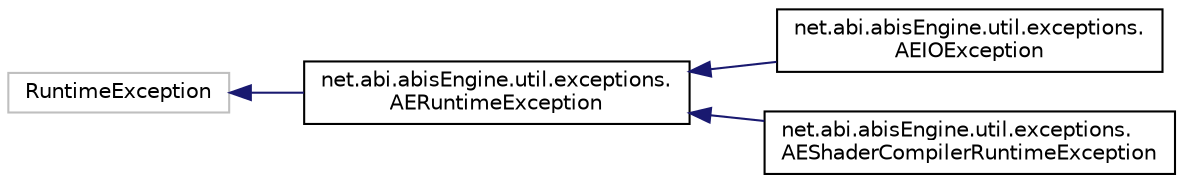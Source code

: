 digraph "Graphical Class Hierarchy"
{
 // LATEX_PDF_SIZE
  edge [fontname="Helvetica",fontsize="10",labelfontname="Helvetica",labelfontsize="10"];
  node [fontname="Helvetica",fontsize="10",shape=record];
  rankdir="LR";
  Node42 [label="RuntimeException",height=0.2,width=0.4,color="grey75", fillcolor="white", style="filled",tooltip=" "];
  Node42 -> Node0 [dir="back",color="midnightblue",fontsize="10",style="solid",fontname="Helvetica"];
  Node0 [label="net.abi.abisEngine.util.exceptions.\lAERuntimeException",height=0.2,width=0.4,color="black", fillcolor="white", style="filled",URL="$d4/d5d/classnet_1_1abi_1_1abis_engine_1_1util_1_1exceptions_1_1_a_e_runtime_exception.html",tooltip=" "];
  Node0 -> Node1 [dir="back",color="midnightblue",fontsize="10",style="solid",fontname="Helvetica"];
  Node1 [label="net.abi.abisEngine.util.exceptions.\lAEIOException",height=0.2,width=0.4,color="black", fillcolor="white", style="filled",URL="$d0/d1d/classnet_1_1abi_1_1abis_engine_1_1util_1_1exceptions_1_1_a_e_i_o_exception.html",tooltip=" "];
  Node0 -> Node2 [dir="back",color="midnightblue",fontsize="10",style="solid",fontname="Helvetica"];
  Node2 [label="net.abi.abisEngine.util.exceptions.\lAEShaderCompilerRuntimeException",height=0.2,width=0.4,color="black", fillcolor="white", style="filled",URL="$d1/da9/classnet_1_1abi_1_1abis_engine_1_1util_1_1exceptions_1_1_a_e_shader_compiler_runtime_exception.html",tooltip=" "];
}
